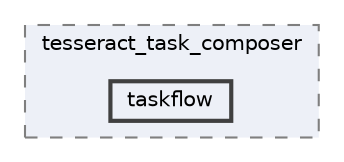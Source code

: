digraph "tesseract_task_composer/include/tesseract_task_composer/taskflow"
{
 // LATEX_PDF_SIZE
  bgcolor="transparent";
  edge [fontname=Helvetica,fontsize=10,labelfontname=Helvetica,labelfontsize=10];
  node [fontname=Helvetica,fontsize=10,shape=box,height=0.2,width=0.4];
  compound=true
  subgraph clusterdir_4927a0639cb245fcbe150a021109d9bb {
    graph [ bgcolor="#edf0f7", pencolor="grey50", label="tesseract_task_composer", fontname=Helvetica,fontsize=10 style="filled,dashed", URL="dir_4927a0639cb245fcbe150a021109d9bb.html",tooltip=""]
  dir_602a8288f580c2ff3663c3641695d3bc [label="taskflow", fillcolor="#edf0f7", color="grey25", style="filled,bold", URL="dir_602a8288f580c2ff3663c3641695d3bc.html",tooltip=""];
  }
}
